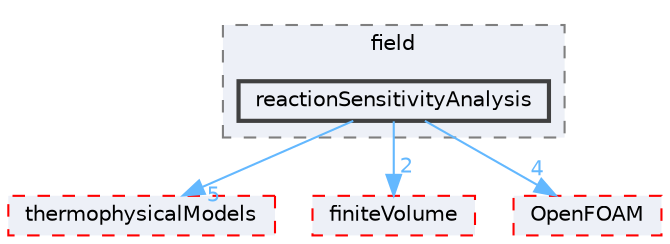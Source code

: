 digraph "src/functionObjects/field/reactionSensitivityAnalysis"
{
 // LATEX_PDF_SIZE
  bgcolor="transparent";
  edge [fontname=Helvetica,fontsize=10,labelfontname=Helvetica,labelfontsize=10];
  node [fontname=Helvetica,fontsize=10,shape=box,height=0.2,width=0.4];
  compound=true
  subgraph clusterdir_bae024cac12ddc6733a616261920a91f {
    graph [ bgcolor="#edf0f7", pencolor="grey50", label="field", fontname=Helvetica,fontsize=10 style="filled,dashed", URL="dir_bae024cac12ddc6733a616261920a91f.html",tooltip=""]
  dir_bc2939459ca8bb0faf696855868964d9 [label="reactionSensitivityAnalysis", fillcolor="#edf0f7", color="grey25", style="filled,bold", URL="dir_bc2939459ca8bb0faf696855868964d9.html",tooltip=""];
  }
  dir_2778d089ec5c4f66810b11f753867003 [label="thermophysicalModels", fillcolor="#edf0f7", color="red", style="filled,dashed", URL="dir_2778d089ec5c4f66810b11f753867003.html",tooltip=""];
  dir_9bd15774b555cf7259a6fa18f99fe99b [label="finiteVolume", fillcolor="#edf0f7", color="red", style="filled,dashed", URL="dir_9bd15774b555cf7259a6fa18f99fe99b.html",tooltip=""];
  dir_c5473ff19b20e6ec4dfe5c310b3778a8 [label="OpenFOAM", fillcolor="#edf0f7", color="red", style="filled,dashed", URL="dir_c5473ff19b20e6ec4dfe5c310b3778a8.html",tooltip=""];
  dir_bc2939459ca8bb0faf696855868964d9->dir_2778d089ec5c4f66810b11f753867003 [headlabel="5", labeldistance=1.5 headhref="dir_003244_004022.html" href="dir_003244_004022.html" color="steelblue1" fontcolor="steelblue1"];
  dir_bc2939459ca8bb0faf696855868964d9->dir_9bd15774b555cf7259a6fa18f99fe99b [headlabel="2", labeldistance=1.5 headhref="dir_003244_001387.html" href="dir_003244_001387.html" color="steelblue1" fontcolor="steelblue1"];
  dir_bc2939459ca8bb0faf696855868964d9->dir_c5473ff19b20e6ec4dfe5c310b3778a8 [headlabel="4", labeldistance=1.5 headhref="dir_003244_002695.html" href="dir_003244_002695.html" color="steelblue1" fontcolor="steelblue1"];
}
